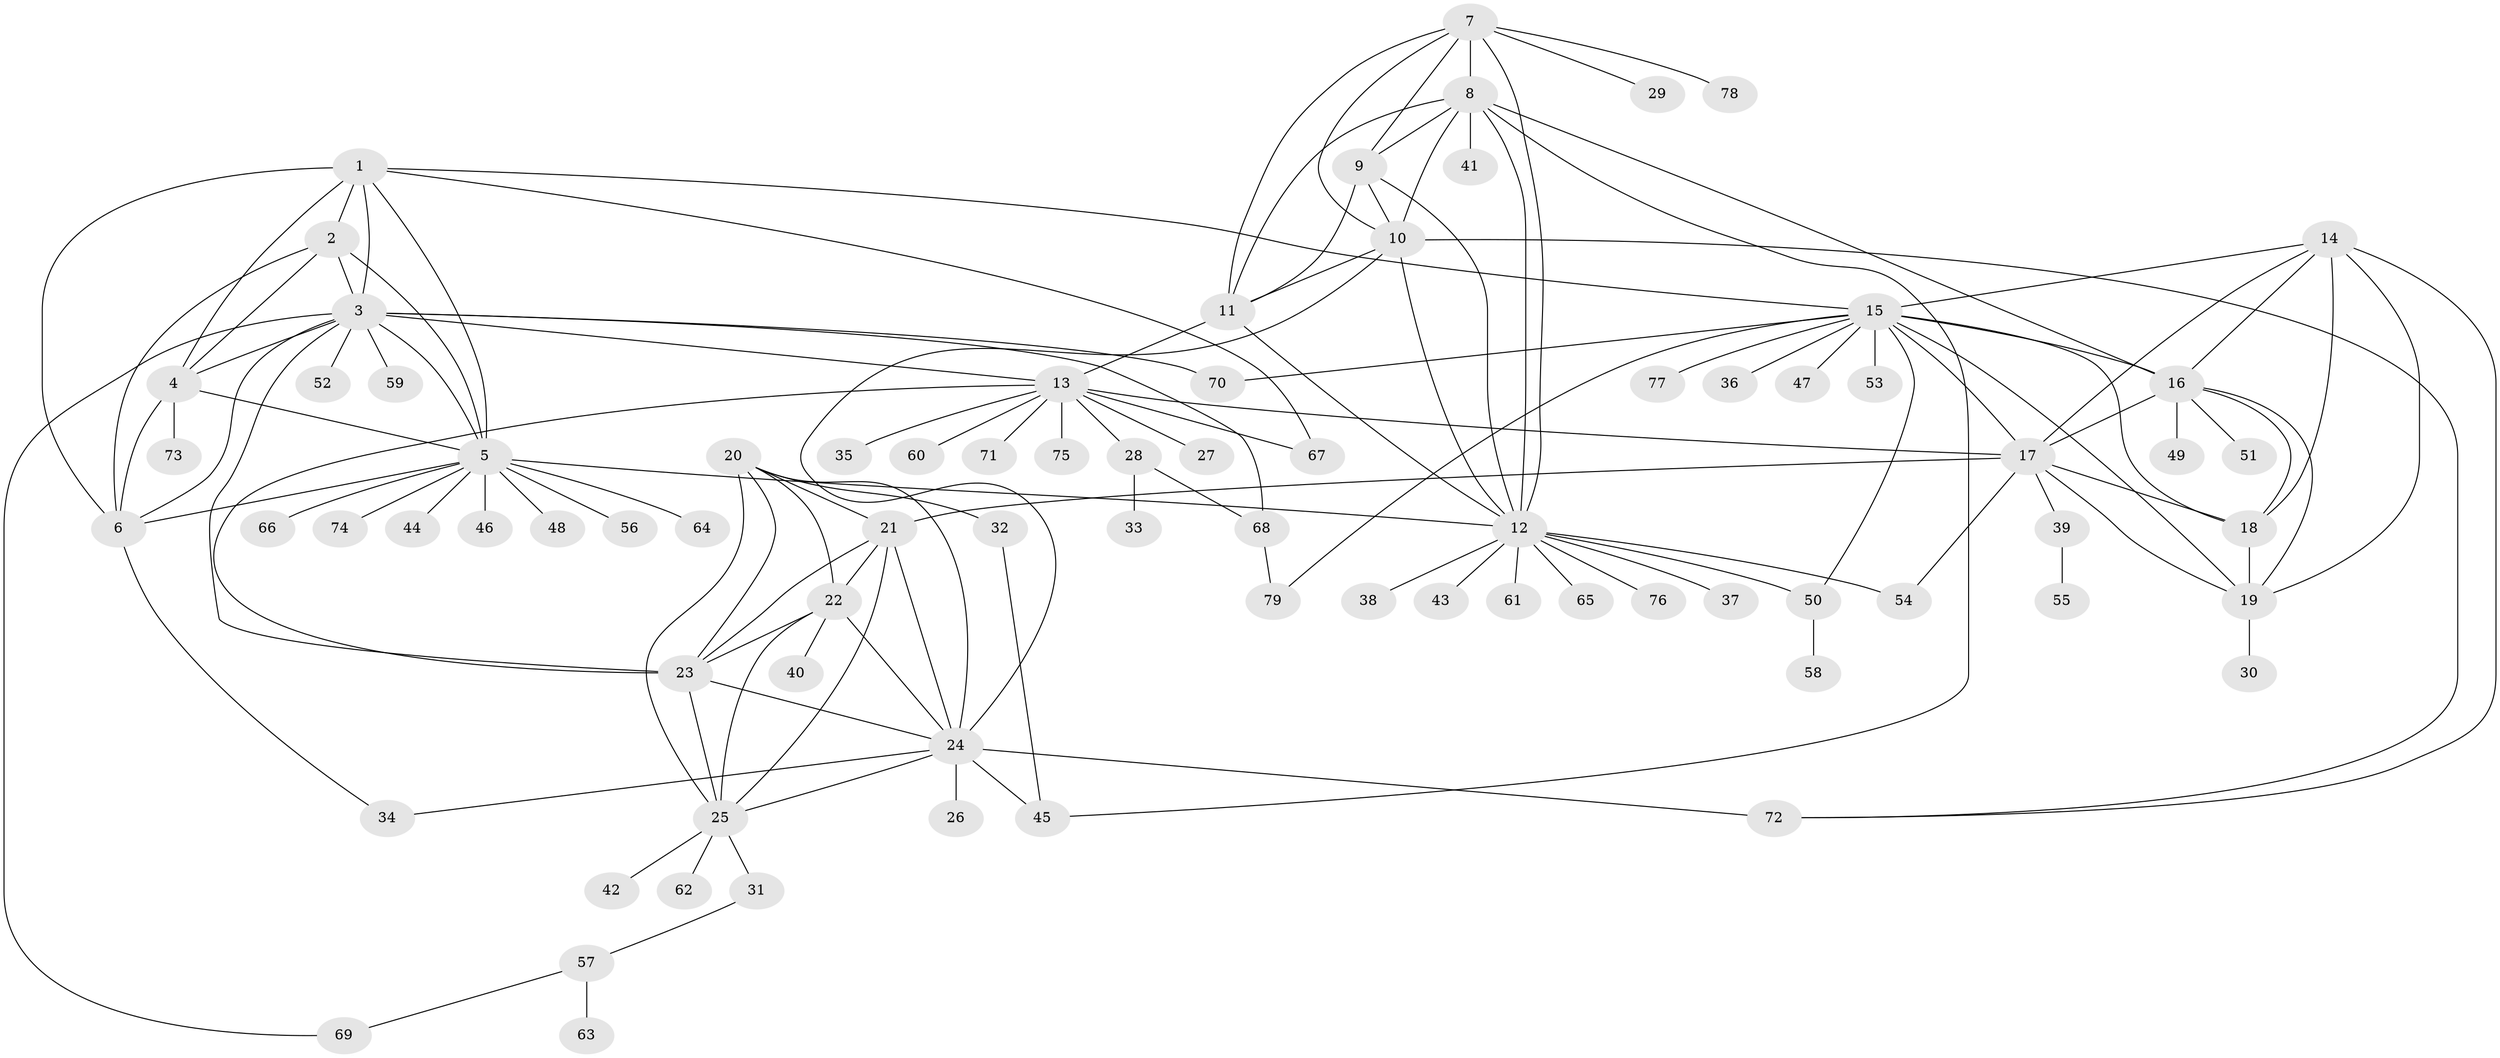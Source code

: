 // original degree distribution, {7: 0.061068702290076333, 13: 0.007633587786259542, 14: 0.015267175572519083, 8: 0.03816793893129771, 9: 0.022900763358778626, 6: 0.03816793893129771, 15: 0.007633587786259542, 11: 0.007633587786259542, 5: 0.007633587786259542, 10: 0.015267175572519083, 12: 0.007633587786259542, 1: 0.5572519083969466, 2: 0.16030534351145037, 3: 0.030534351145038167, 4: 0.022900763358778626}
// Generated by graph-tools (version 1.1) at 2025/52/03/04/25 22:52:19]
// undirected, 79 vertices, 136 edges
graph export_dot {
  node [color=gray90,style=filled];
  1;
  2;
  3;
  4;
  5;
  6;
  7;
  8;
  9;
  10;
  11;
  12;
  13;
  14;
  15;
  16;
  17;
  18;
  19;
  20;
  21;
  22;
  23;
  24;
  25;
  26;
  27;
  28;
  29;
  30;
  31;
  32;
  33;
  34;
  35;
  36;
  37;
  38;
  39;
  40;
  41;
  42;
  43;
  44;
  45;
  46;
  47;
  48;
  49;
  50;
  51;
  52;
  53;
  54;
  55;
  56;
  57;
  58;
  59;
  60;
  61;
  62;
  63;
  64;
  65;
  66;
  67;
  68;
  69;
  70;
  71;
  72;
  73;
  74;
  75;
  76;
  77;
  78;
  79;
  1 -- 2 [weight=2.0];
  1 -- 3 [weight=1.0];
  1 -- 4 [weight=1.0];
  1 -- 5 [weight=1.0];
  1 -- 6 [weight=1.0];
  1 -- 15 [weight=1.0];
  1 -- 67 [weight=1.0];
  2 -- 3 [weight=1.0];
  2 -- 4 [weight=1.0];
  2 -- 5 [weight=1.0];
  2 -- 6 [weight=1.0];
  3 -- 4 [weight=1.0];
  3 -- 5 [weight=1.0];
  3 -- 6 [weight=1.0];
  3 -- 13 [weight=1.0];
  3 -- 23 [weight=1.0];
  3 -- 52 [weight=1.0];
  3 -- 59 [weight=1.0];
  3 -- 68 [weight=1.0];
  3 -- 69 [weight=1.0];
  3 -- 70 [weight=1.0];
  4 -- 5 [weight=1.0];
  4 -- 6 [weight=1.0];
  4 -- 73 [weight=1.0];
  5 -- 6 [weight=1.0];
  5 -- 12 [weight=1.0];
  5 -- 44 [weight=1.0];
  5 -- 46 [weight=1.0];
  5 -- 48 [weight=1.0];
  5 -- 56 [weight=1.0];
  5 -- 64 [weight=1.0];
  5 -- 66 [weight=1.0];
  5 -- 74 [weight=1.0];
  6 -- 34 [weight=1.0];
  7 -- 8 [weight=1.0];
  7 -- 9 [weight=1.0];
  7 -- 10 [weight=1.0];
  7 -- 11 [weight=1.0];
  7 -- 12 [weight=1.0];
  7 -- 29 [weight=1.0];
  7 -- 78 [weight=1.0];
  8 -- 9 [weight=1.0];
  8 -- 10 [weight=1.0];
  8 -- 11 [weight=1.0];
  8 -- 12 [weight=1.0];
  8 -- 16 [weight=1.0];
  8 -- 41 [weight=1.0];
  8 -- 45 [weight=1.0];
  9 -- 10 [weight=1.0];
  9 -- 11 [weight=1.0];
  9 -- 12 [weight=1.0];
  10 -- 11 [weight=1.0];
  10 -- 12 [weight=1.0];
  10 -- 24 [weight=1.0];
  10 -- 72 [weight=1.0];
  11 -- 12 [weight=1.0];
  11 -- 13 [weight=1.0];
  12 -- 37 [weight=1.0];
  12 -- 38 [weight=1.0];
  12 -- 43 [weight=1.0];
  12 -- 50 [weight=1.0];
  12 -- 54 [weight=1.0];
  12 -- 61 [weight=1.0];
  12 -- 65 [weight=1.0];
  12 -- 76 [weight=1.0];
  13 -- 17 [weight=1.0];
  13 -- 23 [weight=1.0];
  13 -- 27 [weight=1.0];
  13 -- 28 [weight=1.0];
  13 -- 35 [weight=1.0];
  13 -- 60 [weight=1.0];
  13 -- 67 [weight=1.0];
  13 -- 71 [weight=1.0];
  13 -- 75 [weight=1.0];
  14 -- 15 [weight=1.0];
  14 -- 16 [weight=1.0];
  14 -- 17 [weight=1.0];
  14 -- 18 [weight=1.0];
  14 -- 19 [weight=1.0];
  14 -- 72 [weight=1.0];
  15 -- 16 [weight=1.0];
  15 -- 17 [weight=1.0];
  15 -- 18 [weight=1.0];
  15 -- 19 [weight=1.0];
  15 -- 36 [weight=1.0];
  15 -- 47 [weight=1.0];
  15 -- 50 [weight=1.0];
  15 -- 53 [weight=1.0];
  15 -- 70 [weight=1.0];
  15 -- 77 [weight=1.0];
  15 -- 79 [weight=1.0];
  16 -- 17 [weight=1.0];
  16 -- 18 [weight=1.0];
  16 -- 19 [weight=1.0];
  16 -- 49 [weight=2.0];
  16 -- 51 [weight=1.0];
  17 -- 18 [weight=1.0];
  17 -- 19 [weight=1.0];
  17 -- 21 [weight=1.0];
  17 -- 39 [weight=1.0];
  17 -- 54 [weight=1.0];
  18 -- 19 [weight=2.0];
  19 -- 30 [weight=1.0];
  20 -- 21 [weight=1.0];
  20 -- 22 [weight=1.0];
  20 -- 23 [weight=1.0];
  20 -- 24 [weight=1.0];
  20 -- 25 [weight=1.0];
  20 -- 32 [weight=2.0];
  21 -- 22 [weight=1.0];
  21 -- 23 [weight=1.0];
  21 -- 24 [weight=1.0];
  21 -- 25 [weight=1.0];
  22 -- 23 [weight=1.0];
  22 -- 24 [weight=1.0];
  22 -- 25 [weight=1.0];
  22 -- 40 [weight=2.0];
  23 -- 24 [weight=1.0];
  23 -- 25 [weight=1.0];
  24 -- 25 [weight=1.0];
  24 -- 26 [weight=1.0];
  24 -- 34 [weight=1.0];
  24 -- 45 [weight=1.0];
  24 -- 72 [weight=2.0];
  25 -- 31 [weight=1.0];
  25 -- 42 [weight=1.0];
  25 -- 62 [weight=1.0];
  28 -- 33 [weight=1.0];
  28 -- 68 [weight=1.0];
  31 -- 57 [weight=1.0];
  32 -- 45 [weight=1.0];
  39 -- 55 [weight=1.0];
  50 -- 58 [weight=1.0];
  57 -- 63 [weight=1.0];
  57 -- 69 [weight=1.0];
  68 -- 79 [weight=1.0];
}
